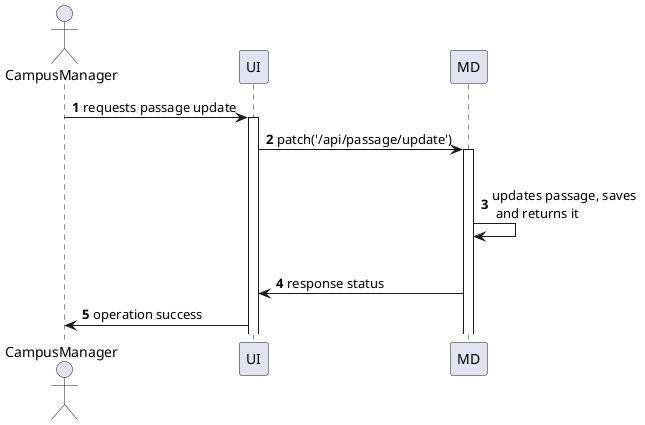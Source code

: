 @startuml

autonumber

actor CampusManager as U
participant UI as UI
participant MD  as R

U -> UI : requests passage update
activate UI

UI -> R : patch('/api/passage/update')

activate R
|||
R -> R : updates passage, saves \n and returns it
|||
R -> UI : response status
UI -> U : operation success


@enduml